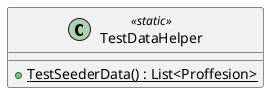 @startuml
class TestDataHelper <<static>> {
    + {static} TestSeederData() : List<Proffesion>
}
@enduml
